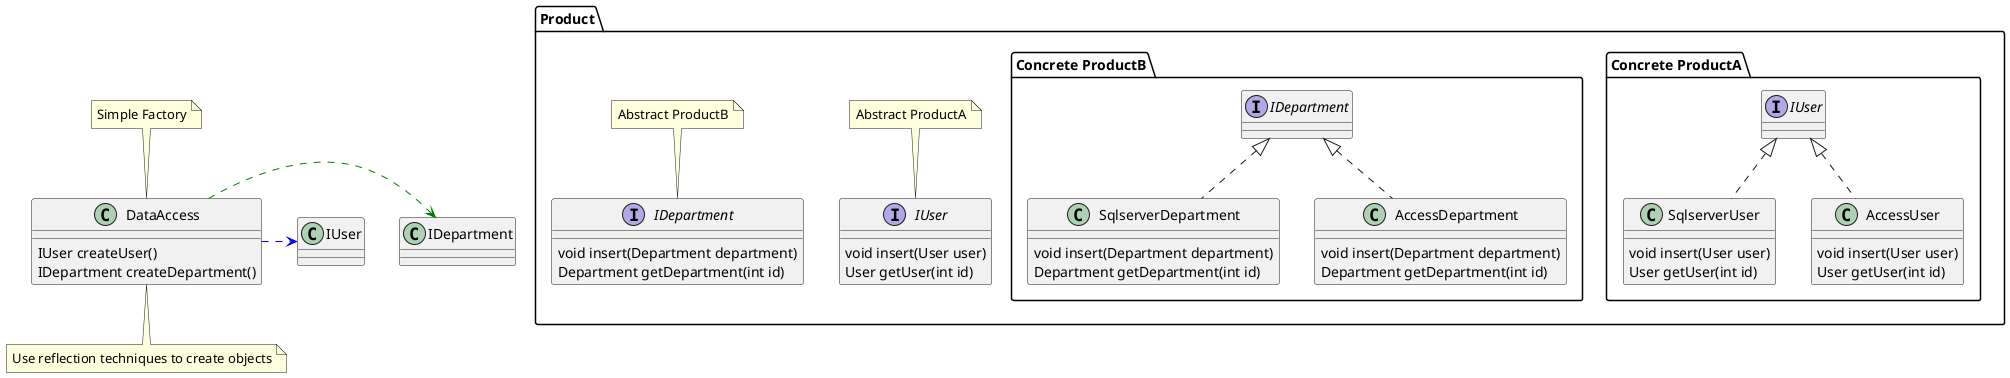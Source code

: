 @startuml
'https://plantuml.com/class-diagram

package "Product"{
interface IUser {
    void insert(User user)
    User getUser(int id)
}
note top: Abstract ProductA

package "Concrete ProductA" {
    class SqlserverUser implements IUser {
        void insert(User user)
        User getUser(int id)
    }
    class AccessUser implements IUser {
        void insert(User user)
        User getUser(int id)
    }
}

interface IDepartment {
    void insert(Department department)
    Department getDepartment(int id)
}
note top: Abstract ProductB
package "Concrete ProductB" {
    class SqlserverDepartment implements IDepartment {
        void insert(Department department)
        Department getDepartment(int id)
    }
    class AccessDepartment implements IDepartment {
        void insert(Department department)
        Department getDepartment(int id)
    }
}
}

class DataAccess {
    IUser createUser()
    IDepartment createDepartment()
}
note top: Simple Factory
note bottom of DataAccess: Use reflection techniques to create objects

DataAccess .[#green]> IDepartment
DataAccess .[#blue]> IUser



@enduml